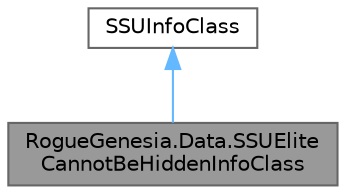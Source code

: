 digraph "RogueGenesia.Data.SSUEliteCannotBeHiddenInfoClass"
{
 // LATEX_PDF_SIZE
  bgcolor="transparent";
  edge [fontname=Helvetica,fontsize=10,labelfontname=Helvetica,labelfontsize=10];
  node [fontname=Helvetica,fontsize=10,shape=box,height=0.2,width=0.4];
  Node1 [label="RogueGenesia.Data.SSUElite\lCannotBeHiddenInfoClass",height=0.2,width=0.4,color="gray40", fillcolor="grey60", style="filled", fontcolor="black",tooltip=" "];
  Node2 -> Node1 [dir="back",color="steelblue1",style="solid"];
  Node2 [label="SSUInfoClass",height=0.2,width=0.4,color="gray40", fillcolor="white", style="filled",URL="$class_rogue_genesia_1_1_data_1_1_s_s_u_info_class.html",tooltip=" "];
}
